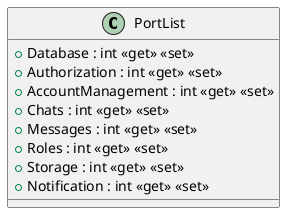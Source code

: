 @startuml
class PortList {
    + Database : int <<get>> <<set>>
    + Authorization : int <<get>> <<set>>
    + AccountManagement : int <<get>> <<set>>
    + Chats : int <<get>> <<set>>
    + Messages : int <<get>> <<set>>
    + Roles : int <<get>> <<set>>
    + Storage : int <<get>> <<set>>
    + Notification : int <<get>> <<set>>
}
@enduml
